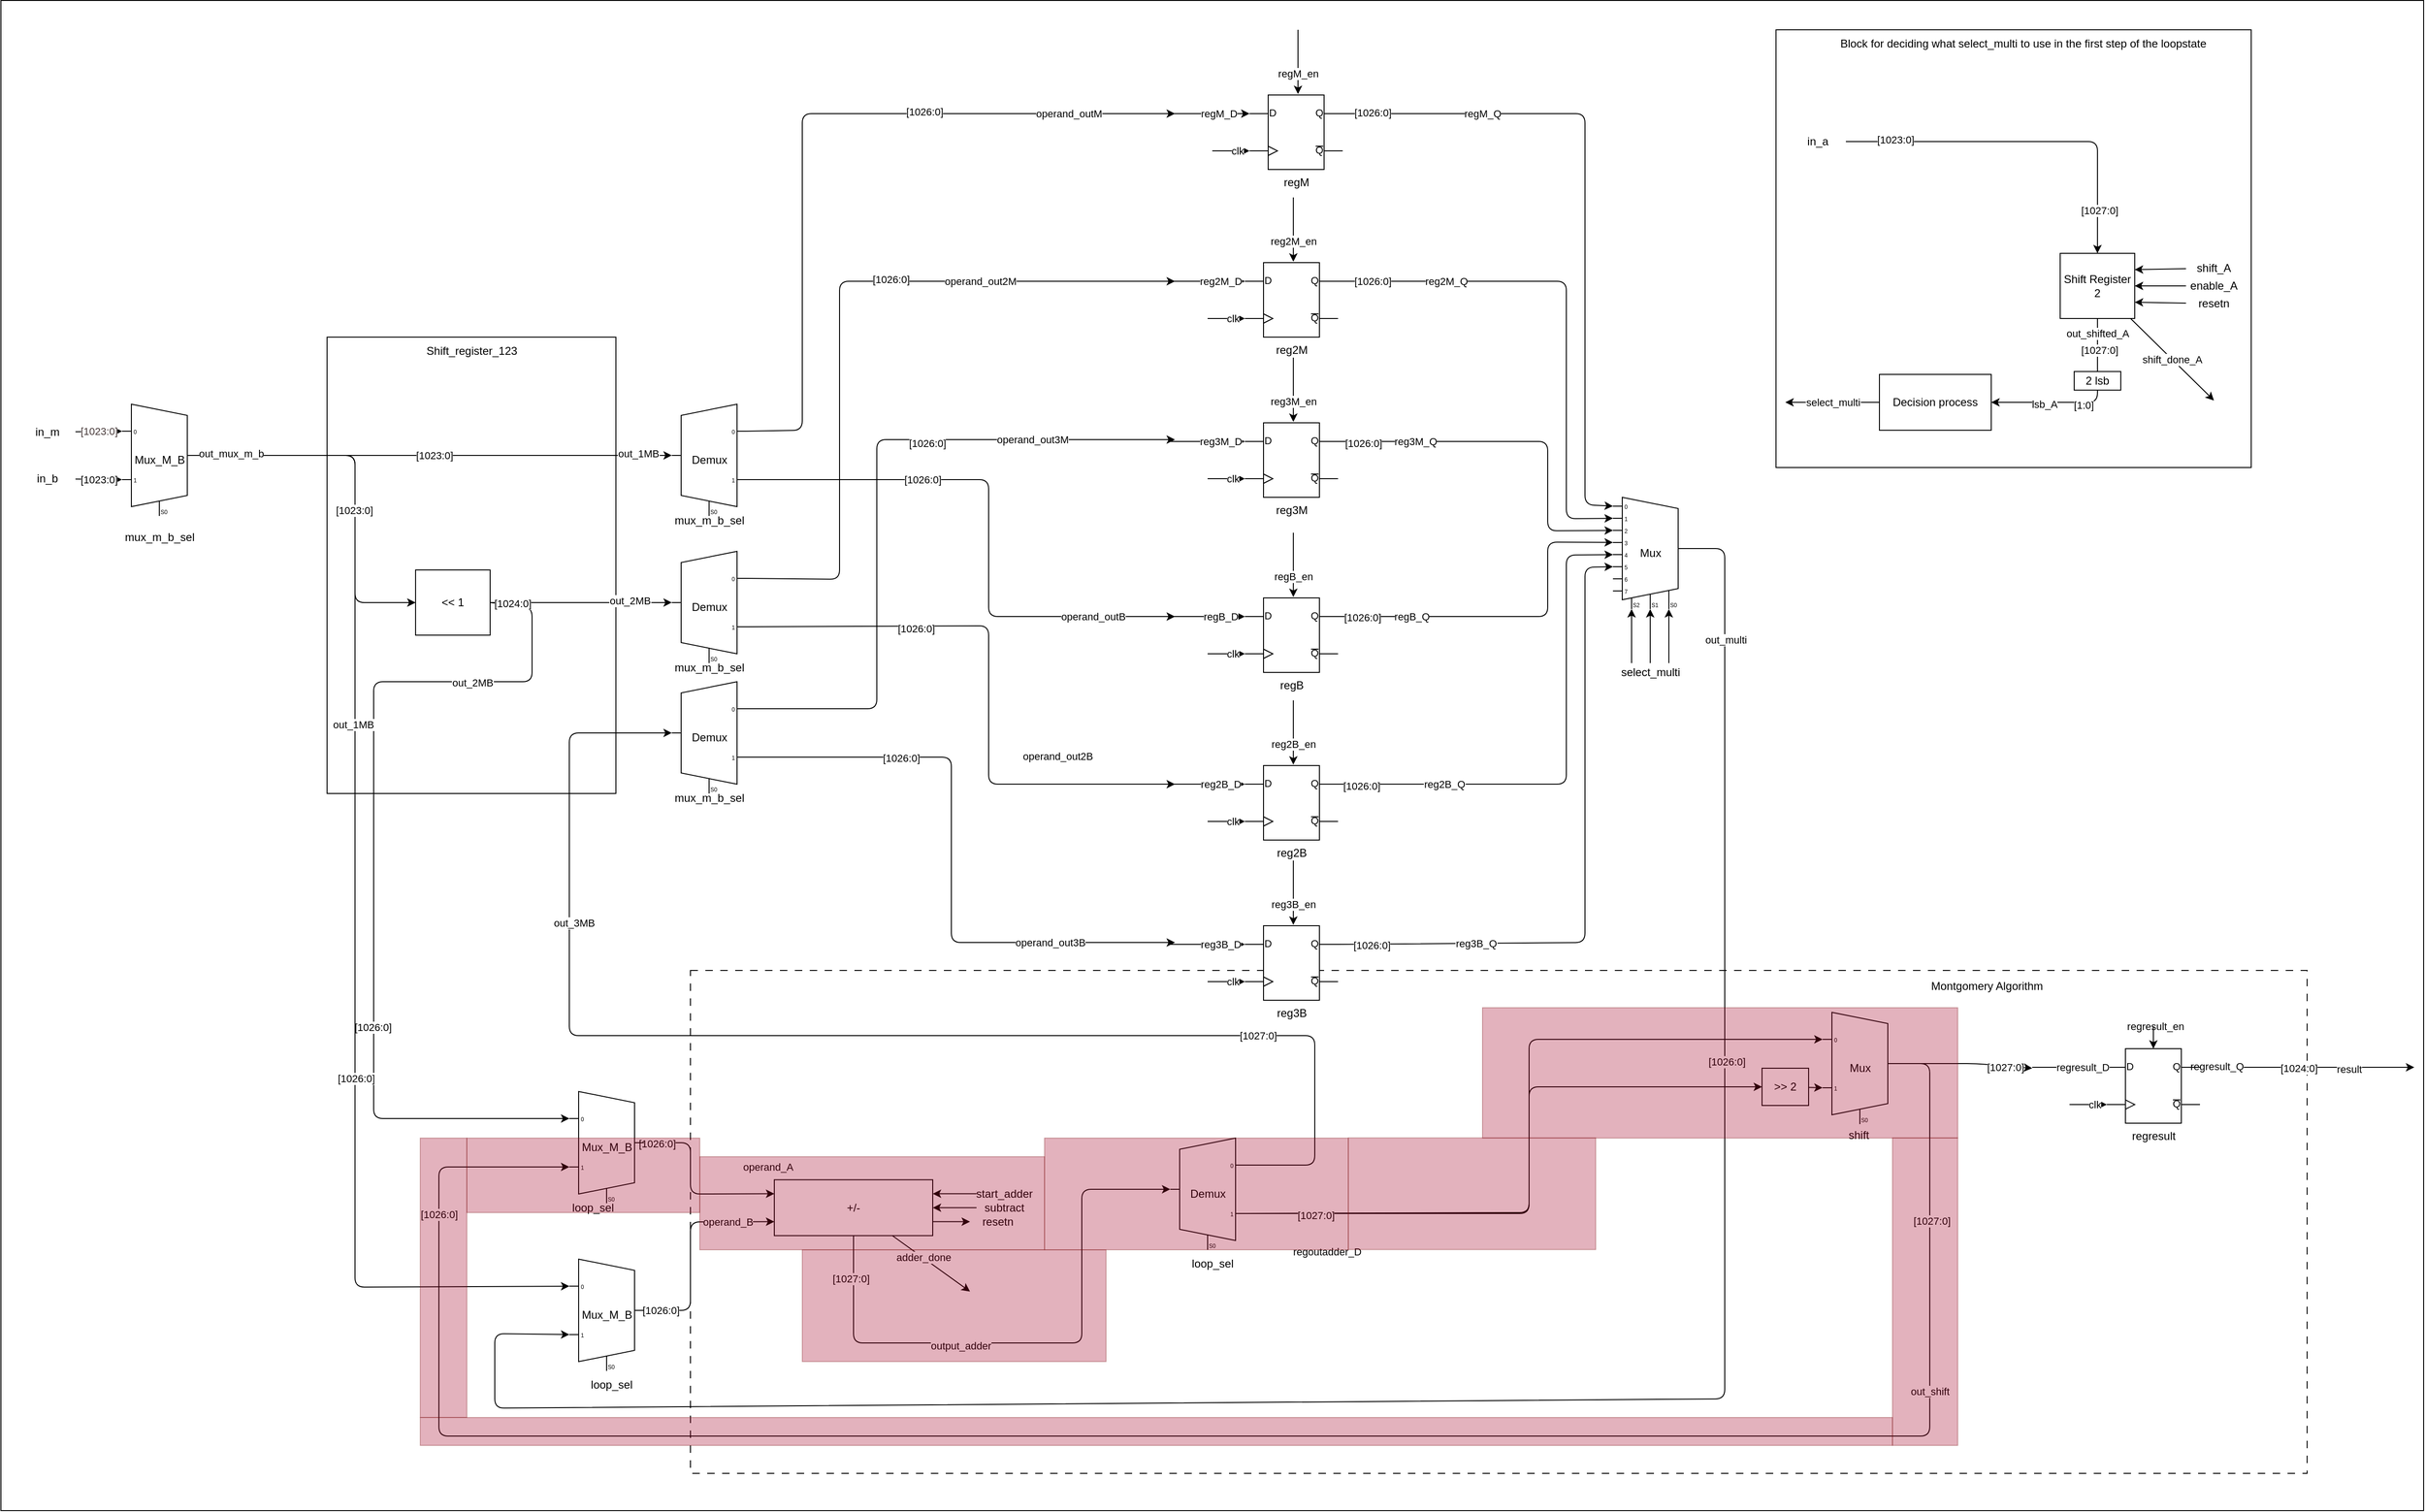 <mxfile>
    <diagram id="LjW2xJtE3a9Z_0lO8NiE" name="Page-1">
        <mxGraphModel dx="1339" dy="1422" grid="1" gridSize="10" guides="1" tooltips="1" connect="1" arrows="1" fold="1" page="1" pageScale="1" pageWidth="827" pageHeight="1169" background="none" math="0" shadow="0">
            <root>
                <mxCell id="0"/>
                <mxCell id="1" parent="0"/>
                <mxCell id="205" value="" style="rounded=0;whiteSpace=wrap;html=1;" parent="1" vertex="1">
                    <mxGeometry x="-820" y="-61.5" width="2600" height="1621.5" as="geometry"/>
                </mxCell>
                <mxCell id="210" value="" style="rounded=0;whiteSpace=wrap;html=1;dashed=1;dashPattern=8 8;" parent="1" vertex="1">
                    <mxGeometry x="-80" y="980" width="1735" height="540" as="geometry"/>
                </mxCell>
                <mxCell id="206" value="" style="rounded=0;whiteSpace=wrap;html=1;" parent="1" vertex="1">
                    <mxGeometry x="-470" y="300" width="310" height="490" as="geometry"/>
                </mxCell>
                <mxCell id="197" value="" style="rounded=0;whiteSpace=wrap;html=1;" parent="1" vertex="1">
                    <mxGeometry x="1085" y="-30" width="510" height="470" as="geometry"/>
                </mxCell>
                <mxCell id="44" style="edgeStyle=none;html=1;entryX=0;entryY=0.65;entryDx=0;entryDy=3;exitX=1;exitY=0.5;exitDx=0;exitDy=-5;exitPerimeter=0;entryPerimeter=0;" parent="1" source="2" target="281" edge="1">
                    <mxGeometry relative="1" as="geometry">
                        <Array as="points">
                            <mxPoint x="1030" y="527"/>
                            <mxPoint x="1030" y="1440"/>
                            <mxPoint x="-290" y="1450"/>
                            <mxPoint x="-290" y="1370"/>
                        </Array>
                    </mxGeometry>
                </mxCell>
                <mxCell id="161" value="out_multi" style="edgeLabel;html=1;align=center;verticalAlign=middle;resizable=0;points=[];" parent="44" vertex="1" connectable="0">
                    <mxGeometry x="-0.887" y="1" relative="1" as="geometry">
                        <mxPoint as="offset"/>
                    </mxGeometry>
                </mxCell>
                <mxCell id="270" value="[1026:0]" style="edgeLabel;html=1;align=center;verticalAlign=middle;resizable=0;points=[];" parent="44" vertex="1" connectable="0">
                    <mxGeometry x="-0.514" y="2" relative="1" as="geometry">
                        <mxPoint as="offset"/>
                    </mxGeometry>
                </mxCell>
                <mxCell id="2" value="Mux" style="shadow=0;dashed=0;align=center;html=1;strokeWidth=1;shape=mxgraph.electrical.abstract.mux2;treeFolding=0;selectorPins=3;" parent="1" vertex="1">
                    <mxGeometry x="910" y="472" width="80" height="120" as="geometry"/>
                </mxCell>
                <mxCell id="12" value="operand_out3M" style="edgeStyle=none;html=1;exitX=1;exitY=0.217;exitDx=0;exitDy=3;exitPerimeter=0;" parent="1" source="235" edge="1">
                    <mxGeometry x="0.593" relative="1" as="geometry">
                        <mxPoint x="440" y="410" as="targetPoint"/>
                        <Array as="points">
                            <mxPoint x="120" y="699"/>
                            <mxPoint x="120" y="410"/>
                            <mxPoint x="300" y="410"/>
                        </Array>
                        <mxPoint as="offset"/>
                        <mxPoint x="290" y="490" as="sourcePoint"/>
                    </mxGeometry>
                </mxCell>
                <mxCell id="255" value="[1026:0]" style="edgeLabel;html=1;align=center;verticalAlign=middle;resizable=0;points=[];" parent="12" vertex="1" connectable="0">
                    <mxGeometry x="0.29" y="-4" relative="1" as="geometry">
                        <mxPoint as="offset"/>
                    </mxGeometry>
                </mxCell>
                <mxCell id="236" style="edgeStyle=none;html=1;entryX=0;entryY=0.458;entryDx=0;entryDy=0;entryPerimeter=0;exitX=1;exitY=0.217;exitDx=0;exitDy=3;exitPerimeter=0;" parent="1" source="285" target="235" edge="1">
                    <mxGeometry relative="1" as="geometry">
                        <Array as="points">
                            <mxPoint x="590" y="1189"/>
                            <mxPoint x="590" y="1050"/>
                            <mxPoint x="-210" y="1050"/>
                            <mxPoint x="-210" y="725"/>
                        </Array>
                    </mxGeometry>
                </mxCell>
                <mxCell id="240" value="out_3MB" style="edgeLabel;html=1;align=center;verticalAlign=middle;resizable=0;points=[];" parent="236" vertex="1" connectable="0">
                    <mxGeometry x="0.567" y="-5" relative="1" as="geometry">
                        <mxPoint as="offset"/>
                    </mxGeometry>
                </mxCell>
                <mxCell id="252" value="[1027:0]" style="edgeLabel;html=1;align=center;verticalAlign=middle;resizable=0;points=[];" parent="236" vertex="1" connectable="0">
                    <mxGeometry x="-0.62" relative="1" as="geometry">
                        <mxPoint as="offset"/>
                    </mxGeometry>
                </mxCell>
                <mxCell id="14" style="edgeStyle=none;html=1;exitX=1;exitY=0.217;exitDx=0;exitDy=3;exitPerimeter=0;" parent="1" source="232" edge="1">
                    <mxGeometry relative="1" as="geometry">
                        <Array as="points">
                            <mxPoint x="80" y="560"/>
                            <mxPoint x="80" y="240"/>
                            <mxPoint x="240" y="240"/>
                        </Array>
                        <mxPoint x="440" y="240" as="targetPoint"/>
                        <mxPoint x="240" y="370" as="sourcePoint"/>
                    </mxGeometry>
                </mxCell>
                <mxCell id="144" value="operand_out2M" style="edgeLabel;html=1;align=center;verticalAlign=middle;resizable=0;points=[];" parent="14" vertex="1" connectable="0">
                    <mxGeometry x="0.272" y="-1" relative="1" as="geometry">
                        <mxPoint x="75" y="-1" as="offset"/>
                    </mxGeometry>
                </mxCell>
                <mxCell id="254" value="[1026:0]" style="edgeLabel;html=1;align=center;verticalAlign=middle;resizable=0;points=[];" parent="14" vertex="1" connectable="0">
                    <mxGeometry x="0.218" y="2" relative="1" as="geometry">
                        <mxPoint as="offset"/>
                    </mxGeometry>
                </mxCell>
                <mxCell id="146" style="edgeStyle=none;html=1;entryX=0;entryY=0.217;entryDx=0;entryDy=3;entryPerimeter=0;startArrow=none;exitX=1;exitY=0.5;exitDx=0;exitDy=0;" parent="1" source="6" target="279" edge="1">
                    <mxGeometry relative="1" as="geometry">
                        <Array as="points">
                            <mxPoint x="-250" y="590"/>
                            <mxPoint x="-250" y="670"/>
                            <mxPoint x="-420" y="670"/>
                            <mxPoint x="-420" y="708"/>
                            <mxPoint x="-420" y="1139"/>
                        </Array>
                    </mxGeometry>
                </mxCell>
                <mxCell id="299" value="out_2MB" style="edgeLabel;html=1;align=center;verticalAlign=middle;resizable=0;points=[];" vertex="1" connectable="0" parent="146">
                    <mxGeometry x="-0.61" y="1" relative="1" as="geometry">
                        <mxPoint as="offset"/>
                    </mxGeometry>
                </mxCell>
                <mxCell id="301" value="[1026:0]" style="edgeLabel;html=1;align=center;verticalAlign=middle;resizable=0;points=[];" vertex="1" connectable="0" parent="146">
                    <mxGeometry x="0.368" y="-1" relative="1" as="geometry">
                        <mxPoint as="offset"/>
                    </mxGeometry>
                </mxCell>
                <mxCell id="233" style="edgeStyle=none;html=1;entryX=0;entryY=0.458;entryDx=0;entryDy=0;entryPerimeter=0;" parent="1" source="6" target="232" edge="1">
                    <mxGeometry relative="1" as="geometry"/>
                </mxCell>
                <mxCell id="239" value="out_2MB" style="edgeLabel;html=1;align=center;verticalAlign=middle;resizable=0;points=[];" parent="233" vertex="1" connectable="0">
                    <mxGeometry x="0.532" y="2" relative="1" as="geometry">
                        <mxPoint as="offset"/>
                    </mxGeometry>
                </mxCell>
                <mxCell id="251" value="[1024:0]" style="edgeLabel;html=1;align=center;verticalAlign=middle;resizable=0;points=[];" parent="233" vertex="1" connectable="0">
                    <mxGeometry x="-0.754" y="-1" relative="1" as="geometry">
                        <mxPoint as="offset"/>
                    </mxGeometry>
                </mxCell>
                <mxCell id="6" value="&amp;lt;&amp;lt; 1" style="rounded=0;whiteSpace=wrap;html=1;" parent="1" vertex="1">
                    <mxGeometry x="-375" y="550" width="80" height="70" as="geometry"/>
                </mxCell>
                <mxCell id="9" style="edgeStyle=none;html=1;exitX=1;exitY=0.5;exitDx=0;exitDy=-5;exitPerimeter=0;entryX=0;entryY=0.217;entryDx=0;entryDy=3;entryPerimeter=0;" parent="1" source="222" target="281" edge="1">
                    <mxGeometry relative="1" as="geometry">
                        <Array as="points">
                            <mxPoint x="-440" y="427"/>
                            <mxPoint x="-440" y="743"/>
                            <mxPoint x="-440" y="1320"/>
                        </Array>
                        <mxPoint x="-440" y="405" as="sourcePoint"/>
                        <mxPoint x="-520" y="1240" as="targetPoint"/>
                    </mxGeometry>
                </mxCell>
                <mxCell id="300" value="out_1MB" style="edgeLabel;html=1;align=center;verticalAlign=middle;resizable=0;points=[];" vertex="1" connectable="0" parent="9">
                    <mxGeometry x="-0.29" y="-2" relative="1" as="geometry">
                        <mxPoint as="offset"/>
                    </mxGeometry>
                </mxCell>
                <mxCell id="302" value="[1026:0]" style="edgeLabel;html=1;align=center;verticalAlign=middle;resizable=0;points=[];" vertex="1" connectable="0" parent="9">
                    <mxGeometry x="0.298" y="1" relative="1" as="geometry">
                        <mxPoint as="offset"/>
                    </mxGeometry>
                </mxCell>
                <mxCell id="10" style="edgeStyle=none;html=1;entryX=0;entryY=0.5;entryDx=0;entryDy=0;exitX=1;exitY=0.5;exitDx=0;exitDy=-5;exitPerimeter=0;" parent="1" source="222" target="6" edge="1">
                    <mxGeometry relative="1" as="geometry">
                        <Array as="points">
                            <mxPoint x="-440" y="427"/>
                            <mxPoint x="-440" y="585"/>
                        </Array>
                        <mxPoint x="-440" y="405" as="sourcePoint"/>
                    </mxGeometry>
                </mxCell>
                <mxCell id="250" value="[1023:0]" style="edgeLabel;html=1;align=center;verticalAlign=middle;resizable=0;points=[];" parent="10" vertex="1" connectable="0">
                    <mxGeometry x="0.165" y="-1" relative="1" as="geometry">
                        <mxPoint as="offset"/>
                    </mxGeometry>
                </mxCell>
                <mxCell id="13" value="operand_outM" style="edgeStyle=none;html=1;exitX=1;exitY=0.217;exitDx=0;exitDy=3;exitPerimeter=0;" parent="1" source="229" edge="1">
                    <mxGeometry x="0.716" relative="1" as="geometry">
                        <Array as="points">
                            <mxPoint x="40" y="400"/>
                            <mxPoint x="40" y="60"/>
                            <mxPoint x="270" y="60"/>
                            <mxPoint x="360" y="60"/>
                        </Array>
                        <mxPoint x="440" y="60" as="targetPoint"/>
                        <mxPoint as="offset"/>
                        <mxPoint x="210" y="146" as="sourcePoint"/>
                    </mxGeometry>
                </mxCell>
                <mxCell id="253" value="[1026:0]" style="edgeLabel;html=1;align=center;verticalAlign=middle;resizable=0;points=[];" parent="13" vertex="1" connectable="0">
                    <mxGeometry x="0.328" y="2" relative="1" as="geometry">
                        <mxPoint as="offset"/>
                    </mxGeometry>
                </mxCell>
                <mxCell id="31" style="edgeStyle=none;html=1;entryX=0;entryY=0.217;entryDx=0;entryDy=3;entryPerimeter=0;exitX=1;exitY=0.65;exitDx=0;exitDy=3;exitPerimeter=0;" parent="1" source="285" target="245" edge="1">
                    <mxGeometry relative="1" as="geometry">
                        <mxPoint x="1500" y="902" as="targetPoint"/>
                        <Array as="points">
                            <mxPoint x="820" y="1241"/>
                            <mxPoint x="820" y="1054"/>
                        </Array>
                    </mxGeometry>
                </mxCell>
                <mxCell id="166" value="regoutadder_D" style="edgeLabel;html=1;align=center;verticalAlign=middle;resizable=0;points=[];" parent="31" vertex="1" connectable="0">
                    <mxGeometry x="-0.788" y="-2" relative="1" as="geometry">
                        <mxPoint x="2" y="39" as="offset"/>
                    </mxGeometry>
                </mxCell>
                <mxCell id="48" style="edgeStyle=none;html=1;exitX=1;exitY=0.75;exitDx=0;exitDy=0;entryX=0;entryY=0.5;entryDx=0;entryDy=0;" parent="1" source="27" target="39" edge="1">
                    <mxGeometry relative="1" as="geometry"/>
                </mxCell>
                <mxCell id="164" style="edgeStyle=none;html=1;" parent="1" source="27" edge="1">
                    <mxGeometry relative="1" as="geometry">
                        <mxPoint x="220" y="1324.77" as="targetPoint"/>
                    </mxGeometry>
                </mxCell>
                <mxCell id="165" value="adder_done" style="edgeLabel;html=1;align=center;verticalAlign=middle;resizable=0;points=[];" parent="164" vertex="1" connectable="0">
                    <mxGeometry x="-0.217" y="1" relative="1" as="geometry">
                        <mxPoint as="offset"/>
                    </mxGeometry>
                </mxCell>
                <mxCell id="212" value="" style="edgeStyle=none;html=1;" parent="1" source="27" edge="1">
                    <mxGeometry relative="1" as="geometry">
                        <mxPoint x="15" y="1204.77" as="targetPoint"/>
                    </mxGeometry>
                </mxCell>
                <mxCell id="249" style="edgeStyle=none;html=1;entryX=0;entryY=0.5;entryDx=0;entryDy=0;exitX=1;exitY=0.65;exitDx=0;exitDy=3;exitPerimeter=0;" parent="1" source="285" target="247" edge="1">
                    <mxGeometry relative="1" as="geometry">
                        <Array as="points">
                            <mxPoint x="820" y="1240"/>
                            <mxPoint x="820" y="1105"/>
                        </Array>
                    </mxGeometry>
                </mxCell>
                <mxCell id="272" value="[1027:0]" style="edgeLabel;html=1;align=center;verticalAlign=middle;resizable=0;points=[];" parent="249" vertex="1" connectable="0">
                    <mxGeometry x="-0.779" y="-2" relative="1" as="geometry">
                        <mxPoint as="offset"/>
                    </mxGeometry>
                </mxCell>
                <mxCell id="287" style="edgeStyle=none;html=1;entryX=0;entryY=0.458;entryDx=0;entryDy=0;entryPerimeter=0;" edge="1" parent="1" source="27" target="285">
                    <mxGeometry relative="1" as="geometry">
                        <Array as="points">
                            <mxPoint x="95" y="1380"/>
                            <mxPoint x="340" y="1380"/>
                            <mxPoint x="340" y="1215"/>
                        </Array>
                    </mxGeometry>
                </mxCell>
                <mxCell id="303" value="output_adder" style="edgeLabel;html=1;align=center;verticalAlign=middle;resizable=0;points=[];" vertex="1" connectable="0" parent="287">
                    <mxGeometry x="-0.26" y="-3" relative="1" as="geometry">
                        <mxPoint as="offset"/>
                    </mxGeometry>
                </mxCell>
                <mxCell id="304" value="[1027:0]" style="edgeLabel;html=1;align=center;verticalAlign=middle;resizable=0;points=[];" vertex="1" connectable="0" parent="287">
                    <mxGeometry x="-0.852" y="-3" relative="1" as="geometry">
                        <mxPoint as="offset"/>
                    </mxGeometry>
                </mxCell>
                <mxCell id="27" value="+/-" style="rounded=0;whiteSpace=wrap;html=1;" parent="1" vertex="1">
                    <mxGeometry x="10" y="1204.77" width="170" height="60" as="geometry"/>
                </mxCell>
                <mxCell id="171" style="edgeStyle=none;html=1;exitX=1;exitY=0.25;exitDx=0;exitDy=0;exitPerimeter=0;" parent="1" source="213" edge="1">
                    <mxGeometry relative="1" as="geometry">
                        <mxPoint x="1770" y="1084" as="targetPoint"/>
                    </mxGeometry>
                </mxCell>
                <mxCell id="172" value="result" style="edgeLabel;html=1;align=center;verticalAlign=middle;resizable=0;points=[];" parent="171" vertex="1" connectable="0">
                    <mxGeometry x="0.388" y="-2" relative="1" as="geometry">
                        <mxPoint as="offset"/>
                    </mxGeometry>
                </mxCell>
                <mxCell id="220" value="regresult_Q" style="edgeLabel;html=1;align=center;verticalAlign=middle;resizable=0;points=[];" parent="171" vertex="1" connectable="0">
                    <mxGeometry x="-0.844" y="1" relative="1" as="geometry">
                        <mxPoint as="offset"/>
                    </mxGeometry>
                </mxCell>
                <mxCell id="275" value="[1024:0]" style="edgeLabel;html=1;align=center;verticalAlign=middle;resizable=0;points=[];" parent="171" vertex="1" connectable="0">
                    <mxGeometry x="-0.08" y="-1" relative="1" as="geometry">
                        <mxPoint as="offset"/>
                    </mxGeometry>
                </mxCell>
                <mxCell id="219" style="edgeStyle=none;html=1;exitX=1;exitY=0.5;exitDx=0;exitDy=-5;exitPerimeter=0;" parent="1" edge="1" source="245">
                    <mxGeometry relative="1" as="geometry">
                        <mxPoint x="1360" y="1085" as="targetPoint"/>
                        <Array as="points">
                            <mxPoint x="1300" y="1080"/>
                        </Array>
                        <mxPoint x="1560" y="1020" as="sourcePoint"/>
                    </mxGeometry>
                </mxCell>
                <mxCell id="274" value="[1027:0]" style="edgeLabel;html=1;align=center;verticalAlign=middle;resizable=0;points=[];" parent="219" vertex="1" connectable="0">
                    <mxGeometry x="0.592" y="-1" relative="1" as="geometry">
                        <mxPoint as="offset"/>
                    </mxGeometry>
                </mxCell>
                <mxCell id="32" value="shift" style="text;html=1;strokeColor=none;fillColor=none;align=center;verticalAlign=middle;whiteSpace=wrap;rounded=0;" parent="1" vertex="1">
                    <mxGeometry x="1144" y="1142" width="60" height="30" as="geometry"/>
                </mxCell>
                <mxCell id="45" style="edgeStyle=none;html=1;entryX=1;entryY=0.25;entryDx=0;entryDy=0;" parent="1" source="38" target="27" edge="1">
                    <mxGeometry relative="1" as="geometry"/>
                </mxCell>
                <mxCell id="39" value="resetn" style="text;html=1;strokeColor=none;fillColor=none;align=center;verticalAlign=middle;whiteSpace=wrap;rounded=0;" parent="1" vertex="1">
                    <mxGeometry x="220" y="1234.77" width="60" height="30" as="geometry"/>
                </mxCell>
                <mxCell id="46" style="edgeStyle=none;html=1;entryX=1;entryY=0.5;entryDx=0;entryDy=0;" parent="1" source="40" target="27" edge="1">
                    <mxGeometry relative="1" as="geometry"/>
                </mxCell>
                <mxCell id="51" value="in_a" style="text;html=1;strokeColor=none;fillColor=none;align=center;verticalAlign=middle;whiteSpace=wrap;rounded=0;" parent="1" vertex="1">
                    <mxGeometry x="1100" y="75" width="60" height="30" as="geometry"/>
                </mxCell>
                <mxCell id="38" value="start_adder" style="text;html=1;strokeColor=none;fillColor=none;align=center;verticalAlign=middle;whiteSpace=wrap;rounded=0;" parent="1" vertex="1">
                    <mxGeometry x="227" y="1204.77" width="60" height="30" as="geometry"/>
                </mxCell>
                <mxCell id="40" value="subtract" style="text;html=1;strokeColor=none;fillColor=none;align=center;verticalAlign=middle;whiteSpace=wrap;rounded=0;" parent="1" vertex="1">
                    <mxGeometry x="227" y="1219.77" width="60" height="30" as="geometry"/>
                </mxCell>
                <mxCell id="62" style="edgeStyle=none;html=1;exitX=1;exitY=0.25;exitDx=0;exitDy=0;exitPerimeter=0;entryX=0;entryY=0.054;entryDx=0;entryDy=3;entryPerimeter=0;" parent="1" source="64" target="2" edge="1">
                    <mxGeometry relative="1" as="geometry">
                        <mxPoint x="710" y="60" as="targetPoint"/>
                        <Array as="points">
                            <mxPoint x="880" y="60"/>
                            <mxPoint x="880" y="480"/>
                        </Array>
                    </mxGeometry>
                </mxCell>
                <mxCell id="63" value="regM_Q" style="edgeLabel;html=1;align=center;verticalAlign=middle;resizable=0;points=[];" parent="62" vertex="1" connectable="0">
                    <mxGeometry x="-0.578" relative="1" as="geometry">
                        <mxPoint as="offset"/>
                    </mxGeometry>
                </mxCell>
                <mxCell id="263" value="[1026:0]" style="edgeLabel;html=1;align=center;verticalAlign=middle;resizable=0;points=[];" parent="62" vertex="1" connectable="0">
                    <mxGeometry x="-0.91" y="1" relative="1" as="geometry">
                        <mxPoint as="offset"/>
                    </mxGeometry>
                </mxCell>
                <mxCell id="64" value="regM" style="verticalLabelPosition=bottom;shadow=0;dashed=0;align=center;html=1;verticalAlign=top;shape=mxgraph.electrical.logic_gates.d_type_flip-flop;" parent="1" vertex="1">
                    <mxGeometry x="520" y="40" width="100" height="80" as="geometry"/>
                </mxCell>
                <mxCell id="65" value="" style="edgeStyle=none;orthogonalLoop=1;jettySize=auto;html=1;entryX=0;entryY=0.25;entryDx=0;entryDy=0;entryPerimeter=0;" parent="1" target="64" edge="1">
                    <mxGeometry width="100" relative="1" as="geometry">
                        <mxPoint x="420" y="60" as="sourcePoint"/>
                        <mxPoint x="510" y="70" as="targetPoint"/>
                        <Array as="points"/>
                    </mxGeometry>
                </mxCell>
                <mxCell id="66" value="regM_D" style="edgeLabel;html=1;align=center;verticalAlign=middle;resizable=0;points=[];" parent="65" vertex="1" connectable="0">
                    <mxGeometry x="0.34" relative="1" as="geometry">
                        <mxPoint as="offset"/>
                    </mxGeometry>
                </mxCell>
                <mxCell id="67" value="" style="edgeStyle=none;orthogonalLoop=1;jettySize=auto;html=1;entryX=0.52;entryY=-0.012;entryDx=0;entryDy=0;entryPerimeter=0;" parent="1" target="64" edge="1">
                    <mxGeometry width="100" relative="1" as="geometry">
                        <mxPoint x="572" y="-30" as="sourcePoint"/>
                        <mxPoint x="530" y="70" as="targetPoint"/>
                        <Array as="points"/>
                    </mxGeometry>
                </mxCell>
                <mxCell id="68" value="regM_en" style="edgeLabel;html=1;align=center;verticalAlign=middle;resizable=0;points=[];" parent="67" vertex="1" connectable="0">
                    <mxGeometry x="0.34" relative="1" as="geometry">
                        <mxPoint as="offset"/>
                    </mxGeometry>
                </mxCell>
                <mxCell id="69" value="" style="edgeStyle=none;orthogonalLoop=1;jettySize=auto;html=1;entryX=0;entryY=0.75;entryDx=0;entryDy=0;entryPerimeter=0;" parent="1" target="64" edge="1">
                    <mxGeometry width="100" relative="1" as="geometry">
                        <mxPoint x="480" y="100" as="sourcePoint"/>
                        <mxPoint x="484" y="110" as="targetPoint"/>
                        <Array as="points"/>
                    </mxGeometry>
                </mxCell>
                <mxCell id="70" value="clk" style="edgeLabel;html=1;align=center;verticalAlign=middle;resizable=0;points=[];" parent="69" vertex="1" connectable="0">
                    <mxGeometry x="0.34" relative="1" as="geometry">
                        <mxPoint as="offset"/>
                    </mxGeometry>
                </mxCell>
                <mxCell id="72" style="edgeStyle=none;html=1;exitX=1;exitY=0.25;exitDx=0;exitDy=0;exitPerimeter=0;entryX=0;entryY=0.379;entryDx=0;entryDy=3;entryPerimeter=0;" parent="1" source="74" target="2" edge="1">
                    <mxGeometry relative="1" as="geometry">
                        <mxPoint x="705" y="600" as="targetPoint"/>
                        <Array as="points">
                            <mxPoint x="840" y="600"/>
                            <mxPoint x="840" y="520"/>
                        </Array>
                    </mxGeometry>
                </mxCell>
                <mxCell id="73" value="regB_Q" style="edgeLabel;html=1;align=center;verticalAlign=middle;resizable=0;points=[];" parent="72" vertex="1" connectable="0">
                    <mxGeometry x="-0.578" relative="1" as="geometry">
                        <mxPoint as="offset"/>
                    </mxGeometry>
                </mxCell>
                <mxCell id="259" value="[1026:0]" style="edgeLabel;html=1;align=center;verticalAlign=middle;resizable=0;points=[];" parent="72" vertex="1" connectable="0">
                    <mxGeometry x="-0.861" y="-1" relative="1" as="geometry">
                        <mxPoint as="offset"/>
                    </mxGeometry>
                </mxCell>
                <mxCell id="74" value="regB" style="verticalLabelPosition=bottom;shadow=0;dashed=0;align=center;html=1;verticalAlign=top;shape=mxgraph.electrical.logic_gates.d_type_flip-flop;" parent="1" vertex="1">
                    <mxGeometry x="515" y="580" width="100" height="80" as="geometry"/>
                </mxCell>
                <mxCell id="75" value="" style="edgeStyle=none;orthogonalLoop=1;jettySize=auto;html=1;entryX=0;entryY=0.25;entryDx=0;entryDy=0;entryPerimeter=0;exitX=1;exitY=0.5;exitDx=0;exitDy=0;" parent="1" target="74" edge="1">
                    <mxGeometry width="100" relative="1" as="geometry">
                        <mxPoint x="435" y="600" as="sourcePoint"/>
                        <mxPoint x="505" y="610" as="targetPoint"/>
                        <Array as="points"/>
                    </mxGeometry>
                </mxCell>
                <mxCell id="76" value="regB_D" style="edgeLabel;html=1;align=center;verticalAlign=middle;resizable=0;points=[];" parent="75" vertex="1" connectable="0">
                    <mxGeometry x="0.34" relative="1" as="geometry">
                        <mxPoint as="offset"/>
                    </mxGeometry>
                </mxCell>
                <mxCell id="77" value="" style="edgeStyle=none;orthogonalLoop=1;jettySize=auto;html=1;entryX=0.52;entryY=-0.012;entryDx=0;entryDy=0;entryPerimeter=0;" parent="1" target="74" edge="1">
                    <mxGeometry width="100" relative="1" as="geometry">
                        <mxPoint x="567" y="510" as="sourcePoint"/>
                        <mxPoint x="525" y="610" as="targetPoint"/>
                        <Array as="points"/>
                    </mxGeometry>
                </mxCell>
                <mxCell id="78" value="regB_en" style="edgeLabel;html=1;align=center;verticalAlign=middle;resizable=0;points=[];" parent="77" vertex="1" connectable="0">
                    <mxGeometry x="0.34" relative="1" as="geometry">
                        <mxPoint as="offset"/>
                    </mxGeometry>
                </mxCell>
                <mxCell id="79" value="" style="edgeStyle=none;orthogonalLoop=1;jettySize=auto;html=1;entryX=0;entryY=0.75;entryDx=0;entryDy=0;entryPerimeter=0;" parent="1" target="74" edge="1">
                    <mxGeometry width="100" relative="1" as="geometry">
                        <mxPoint x="475" y="640" as="sourcePoint"/>
                        <mxPoint x="479" y="650" as="targetPoint"/>
                        <Array as="points"/>
                    </mxGeometry>
                </mxCell>
                <mxCell id="80" value="clk" style="edgeLabel;html=1;align=center;verticalAlign=middle;resizable=0;points=[];" parent="79" vertex="1" connectable="0">
                    <mxGeometry x="0.34" relative="1" as="geometry">
                        <mxPoint as="offset"/>
                    </mxGeometry>
                </mxCell>
                <mxCell id="82" style="edgeStyle=none;html=1;exitX=1;exitY=0.25;exitDx=0;exitDy=0;exitPerimeter=0;entryX=0;entryY=0.488;entryDx=0;entryDy=3;entryPerimeter=0;" parent="1" source="84" target="2" edge="1">
                    <mxGeometry relative="1" as="geometry">
                        <mxPoint x="705" y="780" as="targetPoint"/>
                        <Array as="points">
                            <mxPoint x="860" y="780"/>
                            <mxPoint x="860" y="534"/>
                        </Array>
                    </mxGeometry>
                </mxCell>
                <mxCell id="83" value="reg2B_Q" style="edgeLabel;html=1;align=center;verticalAlign=middle;resizable=0;points=[];" parent="82" vertex="1" connectable="0">
                    <mxGeometry x="-0.578" relative="1" as="geometry">
                        <mxPoint as="offset"/>
                    </mxGeometry>
                </mxCell>
                <mxCell id="260" value="[1026:0]" style="edgeLabel;html=1;align=center;verticalAlign=middle;resizable=0;points=[];" parent="82" vertex="1" connectable="0">
                    <mxGeometry x="-0.908" y="-2" relative="1" as="geometry">
                        <mxPoint as="offset"/>
                    </mxGeometry>
                </mxCell>
                <mxCell id="84" value="reg2B" style="verticalLabelPosition=bottom;shadow=0;dashed=0;align=center;html=1;verticalAlign=top;shape=mxgraph.electrical.logic_gates.d_type_flip-flop;" parent="1" vertex="1">
                    <mxGeometry x="515" y="760" width="100" height="80" as="geometry"/>
                </mxCell>
                <mxCell id="85" value="" style="edgeStyle=none;orthogonalLoop=1;jettySize=auto;html=1;entryX=0;entryY=0.25;entryDx=0;entryDy=0;entryPerimeter=0;exitX=1;exitY=0.5;exitDx=0;exitDy=0;" parent="1" target="84" edge="1">
                    <mxGeometry width="100" relative="1" as="geometry">
                        <mxPoint x="435" y="780" as="sourcePoint"/>
                        <mxPoint x="505" y="790" as="targetPoint"/>
                        <Array as="points"/>
                    </mxGeometry>
                </mxCell>
                <mxCell id="86" value="reg2B_D" style="edgeLabel;html=1;align=center;verticalAlign=middle;resizable=0;points=[];" parent="85" vertex="1" connectable="0">
                    <mxGeometry x="0.34" relative="1" as="geometry">
                        <mxPoint as="offset"/>
                    </mxGeometry>
                </mxCell>
                <mxCell id="87" value="" style="edgeStyle=none;orthogonalLoop=1;jettySize=auto;html=1;entryX=0.52;entryY=-0.012;entryDx=0;entryDy=0;entryPerimeter=0;" parent="1" target="84" edge="1">
                    <mxGeometry width="100" relative="1" as="geometry">
                        <mxPoint x="567" y="690" as="sourcePoint"/>
                        <mxPoint x="525" y="790" as="targetPoint"/>
                        <Array as="points"/>
                    </mxGeometry>
                </mxCell>
                <mxCell id="88" value="reg2B_en" style="edgeLabel;html=1;align=center;verticalAlign=middle;resizable=0;points=[];" parent="87" vertex="1" connectable="0">
                    <mxGeometry x="0.34" relative="1" as="geometry">
                        <mxPoint as="offset"/>
                    </mxGeometry>
                </mxCell>
                <mxCell id="89" value="" style="edgeStyle=none;orthogonalLoop=1;jettySize=auto;html=1;entryX=0;entryY=0.75;entryDx=0;entryDy=0;entryPerimeter=0;" parent="1" target="84" edge="1">
                    <mxGeometry width="100" relative="1" as="geometry">
                        <mxPoint x="475" y="820" as="sourcePoint"/>
                        <mxPoint x="479" y="830" as="targetPoint"/>
                        <Array as="points"/>
                    </mxGeometry>
                </mxCell>
                <mxCell id="90" value="clk" style="edgeLabel;html=1;align=center;verticalAlign=middle;resizable=0;points=[];" parent="89" vertex="1" connectable="0">
                    <mxGeometry x="0.34" relative="1" as="geometry">
                        <mxPoint as="offset"/>
                    </mxGeometry>
                </mxCell>
                <mxCell id="92" style="edgeStyle=none;html=1;exitX=1;exitY=0.25;exitDx=0;exitDy=0;exitPerimeter=0;entryX=0;entryY=0.596;entryDx=0;entryDy=3;entryPerimeter=0;" parent="1" source="94" target="2" edge="1">
                    <mxGeometry relative="1" as="geometry">
                        <mxPoint x="705" y="952" as="targetPoint"/>
                        <Array as="points">
                            <mxPoint x="880" y="950"/>
                            <mxPoint x="880" y="547"/>
                        </Array>
                    </mxGeometry>
                </mxCell>
                <mxCell id="93" value="reg3B_Q" style="edgeLabel;html=1;align=center;verticalAlign=middle;resizable=0;points=[];" parent="92" vertex="1" connectable="0">
                    <mxGeometry x="-0.578" relative="1" as="geometry">
                        <mxPoint as="offset"/>
                    </mxGeometry>
                </mxCell>
                <mxCell id="269" value="[1026:0]" style="edgeLabel;html=1;align=center;verticalAlign=middle;resizable=0;points=[];" parent="92" vertex="1" connectable="0">
                    <mxGeometry x="-0.898" y="-1" relative="1" as="geometry">
                        <mxPoint as="offset"/>
                    </mxGeometry>
                </mxCell>
                <mxCell id="94" value="reg3B" style="verticalLabelPosition=bottom;shadow=0;dashed=0;align=center;html=1;verticalAlign=top;shape=mxgraph.electrical.logic_gates.d_type_flip-flop;" parent="1" vertex="1">
                    <mxGeometry x="515" y="932" width="100" height="80" as="geometry"/>
                </mxCell>
                <mxCell id="95" value="" style="edgeStyle=none;orthogonalLoop=1;jettySize=auto;html=1;entryX=0;entryY=0.25;entryDx=0;entryDy=0;entryPerimeter=0;exitX=1;exitY=0.5;exitDx=0;exitDy=0;" parent="1" target="94" edge="1">
                    <mxGeometry width="100" relative="1" as="geometry">
                        <mxPoint x="435" y="952" as="sourcePoint"/>
                        <mxPoint x="505" y="962" as="targetPoint"/>
                        <Array as="points"/>
                    </mxGeometry>
                </mxCell>
                <mxCell id="96" value="reg3B_D" style="edgeLabel;html=1;align=center;verticalAlign=middle;resizable=0;points=[];" parent="95" vertex="1" connectable="0">
                    <mxGeometry x="0.34" relative="1" as="geometry">
                        <mxPoint as="offset"/>
                    </mxGeometry>
                </mxCell>
                <mxCell id="97" value="" style="edgeStyle=none;orthogonalLoop=1;jettySize=auto;html=1;entryX=0.52;entryY=-0.012;entryDx=0;entryDy=0;entryPerimeter=0;" parent="1" target="94" edge="1">
                    <mxGeometry width="100" relative="1" as="geometry">
                        <mxPoint x="567" y="862" as="sourcePoint"/>
                        <mxPoint x="525" y="962" as="targetPoint"/>
                        <Array as="points"/>
                    </mxGeometry>
                </mxCell>
                <mxCell id="98" value="reg3B_en" style="edgeLabel;html=1;align=center;verticalAlign=middle;resizable=0;points=[];" parent="97" vertex="1" connectable="0">
                    <mxGeometry x="0.34" relative="1" as="geometry">
                        <mxPoint as="offset"/>
                    </mxGeometry>
                </mxCell>
                <mxCell id="99" value="" style="edgeStyle=none;orthogonalLoop=1;jettySize=auto;html=1;entryX=0;entryY=0.75;entryDx=0;entryDy=0;entryPerimeter=0;" parent="1" target="94" edge="1">
                    <mxGeometry width="100" relative="1" as="geometry">
                        <mxPoint x="475" y="992" as="sourcePoint"/>
                        <mxPoint x="479" y="1002" as="targetPoint"/>
                        <Array as="points"/>
                    </mxGeometry>
                </mxCell>
                <mxCell id="100" value="clk" style="edgeLabel;html=1;align=center;verticalAlign=middle;resizable=0;points=[];" parent="99" vertex="1" connectable="0">
                    <mxGeometry x="0.34" relative="1" as="geometry">
                        <mxPoint as="offset"/>
                    </mxGeometry>
                </mxCell>
                <mxCell id="102" style="edgeStyle=none;html=1;exitX=1;exitY=0.25;exitDx=0;exitDy=0;exitPerimeter=0;entryX=0;entryY=0.163;entryDx=0;entryDy=3;entryPerimeter=0;" parent="1" source="104" target="2" edge="1">
                    <mxGeometry relative="1" as="geometry">
                        <mxPoint x="705" y="240" as="targetPoint"/>
                        <Array as="points">
                            <mxPoint x="860" y="240"/>
                            <mxPoint x="860" y="495"/>
                        </Array>
                    </mxGeometry>
                </mxCell>
                <mxCell id="103" value="reg2M_Q" style="edgeLabel;html=1;align=center;verticalAlign=middle;resizable=0;points=[];" parent="102" vertex="1" connectable="0">
                    <mxGeometry x="-0.578" relative="1" as="geometry">
                        <mxPoint as="offset"/>
                    </mxGeometry>
                </mxCell>
                <mxCell id="262" value="[1026:0]" style="edgeLabel;html=1;align=center;verticalAlign=middle;resizable=0;points=[];" parent="102" vertex="1" connectable="0">
                    <mxGeometry x="-0.866" relative="1" as="geometry">
                        <mxPoint as="offset"/>
                    </mxGeometry>
                </mxCell>
                <mxCell id="104" value="reg2M" style="verticalLabelPosition=bottom;shadow=0;dashed=0;align=center;html=1;verticalAlign=top;shape=mxgraph.electrical.logic_gates.d_type_flip-flop;" parent="1" vertex="1">
                    <mxGeometry x="515" y="220" width="100" height="80" as="geometry"/>
                </mxCell>
                <mxCell id="105" value="" style="edgeStyle=none;orthogonalLoop=1;jettySize=auto;html=1;entryX=0;entryY=0.25;entryDx=0;entryDy=0;entryPerimeter=0;exitX=1;exitY=0.5;exitDx=0;exitDy=0;" parent="1" target="104" edge="1">
                    <mxGeometry width="100" relative="1" as="geometry">
                        <mxPoint x="435" y="240" as="sourcePoint"/>
                        <mxPoint x="505" y="250" as="targetPoint"/>
                        <Array as="points"/>
                    </mxGeometry>
                </mxCell>
                <mxCell id="106" value="reg2M_D" style="edgeLabel;html=1;align=center;verticalAlign=middle;resizable=0;points=[];" parent="105" vertex="1" connectable="0">
                    <mxGeometry x="0.34" relative="1" as="geometry">
                        <mxPoint as="offset"/>
                    </mxGeometry>
                </mxCell>
                <mxCell id="107" value="" style="edgeStyle=none;orthogonalLoop=1;jettySize=auto;html=1;entryX=0.52;entryY=-0.012;entryDx=0;entryDy=0;entryPerimeter=0;" parent="1" target="104" edge="1">
                    <mxGeometry width="100" relative="1" as="geometry">
                        <mxPoint x="567" y="150" as="sourcePoint"/>
                        <mxPoint x="525" y="250" as="targetPoint"/>
                        <Array as="points"/>
                    </mxGeometry>
                </mxCell>
                <mxCell id="108" value="reg2M_en" style="edgeLabel;html=1;align=center;verticalAlign=middle;resizable=0;points=[];" parent="107" vertex="1" connectable="0">
                    <mxGeometry x="0.34" relative="1" as="geometry">
                        <mxPoint as="offset"/>
                    </mxGeometry>
                </mxCell>
                <mxCell id="109" value="" style="edgeStyle=none;orthogonalLoop=1;jettySize=auto;html=1;entryX=0;entryY=0.75;entryDx=0;entryDy=0;entryPerimeter=0;" parent="1" target="104" edge="1">
                    <mxGeometry width="100" relative="1" as="geometry">
                        <mxPoint x="475" y="280" as="sourcePoint"/>
                        <mxPoint x="479" y="290" as="targetPoint"/>
                        <Array as="points"/>
                    </mxGeometry>
                </mxCell>
                <mxCell id="110" value="clk" style="edgeLabel;html=1;align=center;verticalAlign=middle;resizable=0;points=[];" parent="109" vertex="1" connectable="0">
                    <mxGeometry x="0.34" relative="1" as="geometry">
                        <mxPoint as="offset"/>
                    </mxGeometry>
                </mxCell>
                <mxCell id="112" style="edgeStyle=none;html=1;exitX=1;exitY=0.25;exitDx=0;exitDy=0;exitPerimeter=0;entryX=0;entryY=0.271;entryDx=0;entryDy=3;entryPerimeter=0;" parent="1" source="114" target="2" edge="1">
                    <mxGeometry relative="1" as="geometry">
                        <mxPoint x="705" y="412" as="targetPoint"/>
                        <Array as="points">
                            <mxPoint x="840" y="412"/>
                            <mxPoint x="840" y="508"/>
                        </Array>
                    </mxGeometry>
                </mxCell>
                <mxCell id="113" value="reg3M_Q" style="edgeLabel;html=1;align=center;verticalAlign=middle;resizable=0;points=[];" parent="112" vertex="1" connectable="0">
                    <mxGeometry x="-0.578" relative="1" as="geometry">
                        <mxPoint as="offset"/>
                    </mxGeometry>
                </mxCell>
                <mxCell id="261" value="[1026:0]" style="edgeLabel;html=1;align=center;verticalAlign=middle;resizable=0;points=[];" parent="112" vertex="1" connectable="0">
                    <mxGeometry x="-0.862" y="-2" relative="1" as="geometry">
                        <mxPoint as="offset"/>
                    </mxGeometry>
                </mxCell>
                <mxCell id="114" value="reg3M" style="verticalLabelPosition=bottom;shadow=0;dashed=0;align=center;html=1;verticalAlign=top;shape=mxgraph.electrical.logic_gates.d_type_flip-flop;" parent="1" vertex="1">
                    <mxGeometry x="515" y="392" width="100" height="80" as="geometry"/>
                </mxCell>
                <mxCell id="115" value="" style="edgeStyle=none;orthogonalLoop=1;jettySize=auto;html=1;entryX=0;entryY=0.25;entryDx=0;entryDy=0;entryPerimeter=0;exitX=1;exitY=0.5;exitDx=0;exitDy=0;" parent="1" target="114" edge="1">
                    <mxGeometry width="100" relative="1" as="geometry">
                        <mxPoint x="435" y="412" as="sourcePoint"/>
                        <mxPoint x="505" y="422" as="targetPoint"/>
                        <Array as="points"/>
                    </mxGeometry>
                </mxCell>
                <mxCell id="116" value="reg3M_D" style="edgeLabel;html=1;align=center;verticalAlign=middle;resizable=0;points=[];" parent="115" vertex="1" connectable="0">
                    <mxGeometry x="0.34" relative="1" as="geometry">
                        <mxPoint as="offset"/>
                    </mxGeometry>
                </mxCell>
                <mxCell id="117" value="" style="edgeStyle=none;orthogonalLoop=1;jettySize=auto;html=1;entryX=0.52;entryY=-0.012;entryDx=0;entryDy=0;entryPerimeter=0;" parent="1" target="114" edge="1">
                    <mxGeometry width="100" relative="1" as="geometry">
                        <mxPoint x="567" y="322" as="sourcePoint"/>
                        <mxPoint x="525" y="422" as="targetPoint"/>
                        <Array as="points"/>
                    </mxGeometry>
                </mxCell>
                <mxCell id="118" value="reg3M_en" style="edgeLabel;html=1;align=center;verticalAlign=middle;resizable=0;points=[];" parent="117" vertex="1" connectable="0">
                    <mxGeometry x="0.34" relative="1" as="geometry">
                        <mxPoint as="offset"/>
                    </mxGeometry>
                </mxCell>
                <mxCell id="119" value="" style="edgeStyle=none;orthogonalLoop=1;jettySize=auto;html=1;entryX=0;entryY=0.75;entryDx=0;entryDy=0;entryPerimeter=0;" parent="1" target="114" edge="1">
                    <mxGeometry width="100" relative="1" as="geometry">
                        <mxPoint x="475" y="452" as="sourcePoint"/>
                        <mxPoint x="479" y="462" as="targetPoint"/>
                        <Array as="points"/>
                    </mxGeometry>
                </mxCell>
                <mxCell id="120" value="clk" style="edgeLabel;html=1;align=center;verticalAlign=middle;resizable=0;points=[];" parent="119" vertex="1" connectable="0">
                    <mxGeometry x="0.34" relative="1" as="geometry">
                        <mxPoint as="offset"/>
                    </mxGeometry>
                </mxCell>
                <mxCell id="122" value="out_shift" style="edgeStyle=none;html=1;exitX=1;exitY=0.5;exitDx=0;exitDy=-5;entryX=0;entryY=0.65;entryDx=0;entryDy=3;exitPerimeter=0;entryPerimeter=0;" parent="1" source="245" target="279" edge="1">
                    <mxGeometry x="-0.686" relative="1" as="geometry">
                        <mxPoint x="1365" y="800" as="targetPoint"/>
                        <Array as="points">
                            <mxPoint x="1250" y="1080"/>
                            <mxPoint x="1250" y="1480"/>
                            <mxPoint x="-350" y="1480"/>
                            <mxPoint x="-350" y="1191"/>
                        </Array>
                        <mxPoint x="1500" y="972" as="sourcePoint"/>
                        <mxPoint as="offset"/>
                    </mxGeometry>
                </mxCell>
                <mxCell id="170" value="operand_A" style="edgeLabel;html=1;align=center;verticalAlign=middle;resizable=0;points=[];" parent="122" vertex="1" connectable="0">
                    <mxGeometry x="0.566" y="3" relative="1" as="geometry">
                        <mxPoint x="247" y="-292" as="offset"/>
                    </mxGeometry>
                </mxCell>
                <mxCell id="271" value="[1026:0]" style="edgeLabel;html=1;align=center;verticalAlign=middle;resizable=0;points=[];" parent="122" vertex="1" connectable="0">
                    <mxGeometry x="0.845" relative="1" as="geometry">
                        <mxPoint as="offset"/>
                    </mxGeometry>
                </mxCell>
                <mxCell id="273" value="[1027:0]" style="edgeLabel;html=1;align=center;verticalAlign=middle;resizable=0;points=[];" parent="122" vertex="1" connectable="0">
                    <mxGeometry x="-0.835" y="3" relative="1" as="geometry">
                        <mxPoint x="-1" as="offset"/>
                    </mxGeometry>
                </mxCell>
                <mxCell id="147" value="operand_out3B" style="edgeStyle=none;html=1;exitX=1;exitY=0.65;exitDx=0;exitDy=3;exitPerimeter=0;" parent="1" source="235" edge="1">
                    <mxGeometry x="0.593" relative="1" as="geometry">
                        <mxPoint x="440" y="950" as="targetPoint"/>
                        <Array as="points">
                            <mxPoint x="200" y="751"/>
                            <mxPoint x="200" y="950"/>
                            <mxPoint x="300" y="950"/>
                        </Array>
                        <mxPoint as="offset"/>
                        <mxPoint x="60" y="1003.571" as="sourcePoint"/>
                    </mxGeometry>
                </mxCell>
                <mxCell id="258" value="[1026:0]" style="edgeLabel;html=1;align=center;verticalAlign=middle;resizable=0;points=[];" parent="147" vertex="1" connectable="0">
                    <mxGeometry x="-0.496" y="-1" relative="1" as="geometry">
                        <mxPoint as="offset"/>
                    </mxGeometry>
                </mxCell>
                <mxCell id="149" style="edgeStyle=none;html=1;exitX=1;exitY=0.65;exitDx=0;exitDy=3;exitPerimeter=0;" parent="1" source="232" edge="1">
                    <mxGeometry relative="1" as="geometry">
                        <Array as="points">
                            <mxPoint x="240" y="610"/>
                            <mxPoint x="240" y="780"/>
                        </Array>
                        <mxPoint x="440" y="780" as="targetPoint"/>
                        <mxPoint x="60" y="905.727" as="sourcePoint"/>
                    </mxGeometry>
                </mxCell>
                <mxCell id="150" value="operand_out2B" style="edgeLabel;html=1;align=center;verticalAlign=middle;resizable=0;points=[];" parent="149" vertex="1" connectable="0">
                    <mxGeometry x="0.272" y="-1" relative="1" as="geometry">
                        <mxPoint x="75" y="-1" as="offset"/>
                    </mxGeometry>
                </mxCell>
                <mxCell id="257" value="[1026:0]" style="edgeLabel;html=1;align=center;verticalAlign=middle;resizable=0;points=[];" parent="149" vertex="1" connectable="0">
                    <mxGeometry x="-0.422" y="-2" relative="1" as="geometry">
                        <mxPoint as="offset"/>
                    </mxGeometry>
                </mxCell>
                <mxCell id="155" value="operand_outB" style="edgeStyle=none;html=1;exitX=1;exitY=0.65;exitDx=0;exitDy=3;exitPerimeter=0;" parent="1" source="229" edge="1">
                    <mxGeometry x="0.709" relative="1" as="geometry">
                        <Array as="points">
                            <mxPoint x="240" y="453"/>
                            <mxPoint x="240" y="600"/>
                            <mxPoint x="360" y="600"/>
                        </Array>
                        <mxPoint x="440" y="600" as="targetPoint"/>
                        <mxPoint as="offset"/>
                        <mxPoint x="210" y="600" as="sourcePoint"/>
                    </mxGeometry>
                </mxCell>
                <mxCell id="256" value="[1026:0]" style="edgeLabel;html=1;align=center;verticalAlign=middle;resizable=0;points=[];" parent="155" vertex="1" connectable="0">
                    <mxGeometry x="-0.377" relative="1" as="geometry">
                        <mxPoint as="offset"/>
                    </mxGeometry>
                </mxCell>
                <mxCell id="157" value="" style="edgeStyle=none;orthogonalLoop=1;jettySize=auto;html=1;entryX=0.125;entryY=1;entryDx=10;entryDy=0;entryPerimeter=0;" parent="1" target="2" edge="1">
                    <mxGeometry width="100" relative="1" as="geometry">
                        <mxPoint x="930" y="650" as="sourcePoint"/>
                        <mxPoint x="1010" y="650" as="targetPoint"/>
                        <Array as="points"/>
                    </mxGeometry>
                </mxCell>
                <mxCell id="158" value="" style="edgeStyle=none;orthogonalLoop=1;jettySize=auto;html=1;entryX=0.375;entryY=1;entryDx=10;entryDy=0;entryPerimeter=0;" parent="1" target="2" edge="1">
                    <mxGeometry width="100" relative="1" as="geometry">
                        <mxPoint x="950" y="650" as="sourcePoint"/>
                        <mxPoint x="940" y="602" as="targetPoint"/>
                        <Array as="points"/>
                    </mxGeometry>
                </mxCell>
                <mxCell id="159" value="" style="edgeStyle=none;orthogonalLoop=1;jettySize=auto;html=1;entryX=0.625;entryY=1;entryDx=10;entryDy=0;entryPerimeter=0;" parent="1" target="2" edge="1">
                    <mxGeometry width="100" relative="1" as="geometry">
                        <mxPoint x="970" y="650" as="sourcePoint"/>
                        <mxPoint x="960" y="602" as="targetPoint"/>
                        <Array as="points"/>
                    </mxGeometry>
                </mxCell>
                <mxCell id="160" value="select_multi" style="text;html=1;align=center;verticalAlign=middle;resizable=0;points=[];autosize=1;strokeColor=none;fillColor=none;" parent="1" vertex="1">
                    <mxGeometry x="905" y="645" width="90" height="30" as="geometry"/>
                </mxCell>
                <mxCell id="182" value="shift_done_A" style="edgeStyle=none;html=1;" parent="1" source="184" edge="1">
                    <mxGeometry relative="1" as="geometry">
                        <mxPoint x="1555" y="368" as="targetPoint"/>
                    </mxGeometry>
                </mxCell>
                <mxCell id="198" value="Block for deciding what select_multi to use in the first step of the loopstate" style="text;html=1;align=center;verticalAlign=middle;resizable=0;points=[];autosize=1;strokeColor=none;fillColor=none;" parent="1" vertex="1">
                    <mxGeometry x="1140" y="-30" width="420" height="30" as="geometry"/>
                </mxCell>
                <mxCell id="186" value="shift_A" style="text;html=1;strokeColor=none;fillColor=none;align=center;verticalAlign=middle;whiteSpace=wrap;rounded=0;" parent="1" vertex="1">
                    <mxGeometry x="1525" y="211" width="60" height="30" as="geometry"/>
                </mxCell>
                <mxCell id="187" style="edgeStyle=none;html=1;entryX=1;entryY=0.75;entryDx=0;entryDy=0;" parent="1" source="188" target="184" edge="1">
                    <mxGeometry relative="1" as="geometry"/>
                </mxCell>
                <mxCell id="188" value="resetn" style="text;html=1;strokeColor=none;fillColor=none;align=center;verticalAlign=middle;whiteSpace=wrap;rounded=0;" parent="1" vertex="1">
                    <mxGeometry x="1525" y="249" width="60" height="30" as="geometry"/>
                </mxCell>
                <mxCell id="189" style="edgeStyle=none;html=1;entryX=1;entryY=0.5;entryDx=0;entryDy=0;" parent="1" source="190" target="184" edge="1">
                    <mxGeometry relative="1" as="geometry"/>
                </mxCell>
                <mxCell id="190" value="enable_A" style="text;html=1;strokeColor=none;fillColor=none;align=center;verticalAlign=middle;whiteSpace=wrap;rounded=0;" parent="1" vertex="1">
                    <mxGeometry x="1525" y="230" width="60" height="30" as="geometry"/>
                </mxCell>
                <mxCell id="191" value="" style="edgeStyle=none;orthogonalLoop=1;jettySize=auto;html=1;entryX=0.5;entryY=0;entryDx=0;entryDy=0;exitX=1;exitY=0.5;exitDx=0;exitDy=0;" parent="1" source="51" target="184" edge="1">
                    <mxGeometry width="100" relative="1" as="geometry">
                        <mxPoint x="1430" y="110" as="sourcePoint"/>
                        <mxPoint x="1395" y="90" as="targetPoint"/>
                        <Array as="points">
                            <mxPoint x="1430" y="90"/>
                        </Array>
                    </mxGeometry>
                </mxCell>
                <mxCell id="264" value="[1023:0]" style="edgeLabel;html=1;align=center;verticalAlign=middle;resizable=0;points=[];" parent="191" vertex="1" connectable="0">
                    <mxGeometry x="-0.728" y="2" relative="1" as="geometry">
                        <mxPoint as="offset"/>
                    </mxGeometry>
                </mxCell>
                <mxCell id="265" value="[1027:0]" style="edgeLabel;html=1;align=center;verticalAlign=middle;resizable=0;points=[];" parent="191" vertex="1" connectable="0">
                    <mxGeometry x="0.764" y="2" relative="1" as="geometry">
                        <mxPoint as="offset"/>
                    </mxGeometry>
                </mxCell>
                <mxCell id="185" style="edgeStyle=none;html=1;entryX=1;entryY=0.25;entryDx=0;entryDy=0;" parent="1" source="186" target="184" edge="1">
                    <mxGeometry relative="1" as="geometry"/>
                </mxCell>
                <mxCell id="184" value="Shift Register 2" style="rounded=0;whiteSpace=wrap;html=1;" parent="1" vertex="1">
                    <mxGeometry x="1390" y="210" width="80" height="70" as="geometry"/>
                </mxCell>
                <mxCell id="204" value="select_multi" style="edgeStyle=none;html=1;" parent="1" source="199" edge="1">
                    <mxGeometry relative="1" as="geometry">
                        <mxPoint x="1095" y="370" as="targetPoint"/>
                    </mxGeometry>
                </mxCell>
                <mxCell id="211" value="Montgomery Algorithm" style="text;html=1;align=center;verticalAlign=middle;resizable=0;points=[];autosize=1;strokeColor=none;fillColor=none;" parent="1" vertex="1">
                    <mxGeometry x="1241" y="982" width="140" height="30" as="geometry"/>
                </mxCell>
                <mxCell id="207" value="Shift_register_123" style="text;html=1;align=center;verticalAlign=middle;resizable=0;points=[];autosize=1;strokeColor=none;fillColor=none;" parent="1" vertex="1">
                    <mxGeometry x="-375" y="300" width="120" height="30" as="geometry"/>
                </mxCell>
                <mxCell id="199" value="Decision process" style="rounded=0;whiteSpace=wrap;html=1;" parent="1" vertex="1">
                    <mxGeometry x="1196" y="340" width="120" height="60" as="geometry"/>
                </mxCell>
                <mxCell id="213" value="regresult" style="verticalLabelPosition=bottom;shadow=0;dashed=0;align=center;html=1;verticalAlign=top;shape=mxgraph.electrical.logic_gates.d_type_flip-flop;" parent="1" vertex="1">
                    <mxGeometry x="1440" y="1064" width="100" height="80" as="geometry"/>
                </mxCell>
                <mxCell id="214" value="" style="edgeStyle=none;orthogonalLoop=1;jettySize=auto;html=1;entryX=0;entryY=0.25;entryDx=0;entryDy=0;entryPerimeter=0;exitX=1;exitY=0.5;exitDx=0;exitDy=0;" parent="1" target="213" edge="1">
                    <mxGeometry width="100" relative="1" as="geometry">
                        <mxPoint x="1360" y="1084" as="sourcePoint"/>
                        <mxPoint x="1430" y="1094" as="targetPoint"/>
                        <Array as="points"/>
                    </mxGeometry>
                </mxCell>
                <mxCell id="215" value="regresult_D" style="edgeLabel;html=1;align=center;verticalAlign=middle;resizable=0;points=[];" parent="214" vertex="1" connectable="0">
                    <mxGeometry x="0.34" relative="1" as="geometry">
                        <mxPoint as="offset"/>
                    </mxGeometry>
                </mxCell>
                <mxCell id="216" value="regresult_en" style="edgeLabel;html=1;align=center;verticalAlign=middle;resizable=0;points=[];" parent="1" vertex="1" connectable="0">
                    <mxGeometry x="1492" y="1040" as="geometry"/>
                </mxCell>
                <mxCell id="217" value="" style="edgeStyle=none;orthogonalLoop=1;jettySize=auto;html=1;entryX=0;entryY=0.75;entryDx=0;entryDy=0;entryPerimeter=0;" parent="1" target="213" edge="1">
                    <mxGeometry width="100" relative="1" as="geometry">
                        <mxPoint x="1400" y="1124" as="sourcePoint"/>
                        <mxPoint x="1404" y="1134" as="targetPoint"/>
                        <Array as="points"/>
                    </mxGeometry>
                </mxCell>
                <mxCell id="218" value="clk" style="edgeLabel;html=1;align=center;verticalAlign=middle;resizable=0;points=[];" parent="217" vertex="1" connectable="0">
                    <mxGeometry x="0.34" relative="1" as="geometry">
                        <mxPoint as="offset"/>
                    </mxGeometry>
                </mxCell>
                <mxCell id="221" value="" style="edgeStyle=none;orthogonalLoop=1;jettySize=auto;html=1;entryX=0.5;entryY=0;entryDx=0;entryDy=0;entryPerimeter=0;startSize=6;endSize=6;jumpSize=6;" parent="1" target="213" edge="1">
                    <mxGeometry width="100" relative="1" as="geometry">
                        <mxPoint x="1490" y="1040" as="sourcePoint"/>
                        <mxPoint x="1860" y="970" as="targetPoint"/>
                        <Array as="points"/>
                    </mxGeometry>
                </mxCell>
                <mxCell id="232" value="Demux" style="shadow=0;dashed=0;align=center;html=1;strokeWidth=1;shape=mxgraph.electrical.abstract.mux2;operation=demux;" parent="1" vertex="1">
                    <mxGeometry x="-100" y="530" width="80" height="120" as="geometry"/>
                </mxCell>
                <mxCell id="277" value="&lt;span style=&quot;font-family: Helvetica; font-size: 11px; font-style: normal; font-variant-ligatures: normal; font-variant-caps: normal; font-weight: 400; letter-spacing: normal; orphans: 2; text-align: center; text-indent: 0px; text-transform: none; widows: 2; word-spacing: 0px; -webkit-text-stroke-width: 0px; text-decoration-thickness: initial; text-decoration-style: initial; text-decoration-color: initial; float: none; background-color: rgb(255, 255, 255); display: inline !important;&quot;&gt;&lt;font color=&quot;#473939&quot;&gt;[1023:0]&lt;/font&gt;&lt;/span&gt;" style="edgeStyle=none;html=1;entryX=0;entryY=0.217;entryDx=0;entryDy=3;entryPerimeter=0;" parent="1" source="224" target="222" edge="1">
                    <mxGeometry relative="1" as="geometry"/>
                </mxCell>
                <mxCell id="224" value="in_m" style="text;html=1;strokeColor=none;fillColor=none;align=center;verticalAlign=middle;whiteSpace=wrap;rounded=0;" parent="1" vertex="1">
                    <mxGeometry x="-800" y="387" width="60" height="30" as="geometry"/>
                </mxCell>
                <mxCell id="276" value="&lt;span style=&quot;font-family: Helvetica; font-size: 11px; font-style: normal; font-variant-ligatures: normal; font-variant-caps: normal; font-weight: 400; letter-spacing: normal; orphans: 2; text-align: center; text-indent: 0px; text-transform: none; widows: 2; word-spacing: 0px; -webkit-text-stroke-width: 0px; text-decoration-thickness: initial; text-decoration-style: initial; text-decoration-color: initial; float: none; display: inline !important; background-color: rgb(255, 255, 255);&quot;&gt;&lt;font style=&quot;&quot; color=&quot;#000000&quot;&gt;[1023:0]&lt;/font&gt;&lt;/span&gt;" style="edgeStyle=none;html=1;entryX=0;entryY=0.65;entryDx=0;entryDy=3;entryPerimeter=0;" parent="1" source="225" target="222" edge="1">
                    <mxGeometry relative="1" as="geometry"/>
                </mxCell>
                <mxCell id="225" value="in_b" style="text;html=1;strokeColor=none;fillColor=none;align=center;verticalAlign=middle;whiteSpace=wrap;rounded=0;" parent="1" vertex="1">
                    <mxGeometry x="-800" y="437" width="60" height="30" as="geometry"/>
                </mxCell>
                <mxCell id="228" value="mux_m_b_sel" style="text;html=1;align=center;verticalAlign=middle;resizable=0;points=[];autosize=1;strokeColor=none;fillColor=none;" parent="1" vertex="1">
                    <mxGeometry x="-110" y="482" width="100" height="30" as="geometry"/>
                </mxCell>
                <mxCell id="229" value="Demux" style="shadow=0;dashed=0;align=center;html=1;strokeWidth=1;shape=mxgraph.electrical.abstract.mux2;operation=demux;" parent="1" vertex="1">
                    <mxGeometry x="-100" y="372" width="80" height="120" as="geometry"/>
                </mxCell>
                <mxCell id="231" value="mux_m_b_sel" style="text;html=1;align=center;verticalAlign=middle;resizable=0;points=[];autosize=1;strokeColor=none;fillColor=none;" parent="1" vertex="1">
                    <mxGeometry x="-110" y="640" width="100" height="30" as="geometry"/>
                </mxCell>
                <mxCell id="223" value="mux_m_b_sel" style="text;html=1;align=center;verticalAlign=middle;resizable=0;points=[];autosize=1;strokeColor=none;fillColor=none;" parent="1" vertex="1">
                    <mxGeometry x="-700" y="500" width="100" height="30" as="geometry"/>
                </mxCell>
                <mxCell id="222" value="Mux_M_B" style="shadow=0;dashed=0;align=center;html=1;strokeWidth=1;shape=mxgraph.electrical.abstract.mux2;" parent="1" vertex="1">
                    <mxGeometry x="-690" y="372" width="80" height="120" as="geometry"/>
                </mxCell>
                <mxCell id="234" value="mux_m_b_sel" style="text;html=1;align=center;verticalAlign=middle;resizable=0;points=[];autosize=1;strokeColor=none;fillColor=none;" parent="1" vertex="1">
                    <mxGeometry x="-110" y="780" width="100" height="30" as="geometry"/>
                </mxCell>
                <mxCell id="235" value="Demux" style="shadow=0;dashed=0;align=center;html=1;strokeWidth=1;shape=mxgraph.electrical.abstract.mux2;operation=demux;" parent="1" vertex="1">
                    <mxGeometry x="-100" y="670" width="80" height="120" as="geometry"/>
                </mxCell>
                <mxCell id="245" value="Mux" style="shadow=0;dashed=0;align=center;html=1;strokeWidth=1;shape=mxgraph.electrical.abstract.mux2;rotation=0;" parent="1" vertex="1">
                    <mxGeometry x="1135" y="1025" width="80" height="120" as="geometry"/>
                </mxCell>
                <mxCell id="248" style="edgeStyle=none;html=1;entryX=0;entryY=0.65;entryDx=0;entryDy=3;entryPerimeter=0;" parent="1" source="247" target="245" edge="1">
                    <mxGeometry relative="1" as="geometry"/>
                </mxCell>
                <mxCell id="247" value="&amp;gt;&amp;gt; 2" style="whiteSpace=wrap;html=1;" parent="1" vertex="1">
                    <mxGeometry x="1070" y="1085" width="50" height="40" as="geometry"/>
                </mxCell>
                <mxCell id="193" style="edgeStyle=none;html=1;entryX=1;entryY=0.5;entryDx=0;entryDy=0;" parent="1" source="184" target="199" edge="1">
                    <mxGeometry relative="1" as="geometry">
                        <mxPoint x="1430" y="420" as="targetPoint"/>
                        <Array as="points">
                            <mxPoint x="1430" y="370"/>
                        </Array>
                    </mxGeometry>
                </mxCell>
                <mxCell id="194" value="out_shifted_A" style="edgeLabel;html=1;align=center;verticalAlign=middle;resizable=0;points=[];" parent="193" vertex="1" connectable="0">
                    <mxGeometry x="-0.348" y="2" relative="1" as="geometry">
                        <mxPoint x="-2" y="-51" as="offset"/>
                    </mxGeometry>
                </mxCell>
                <mxCell id="196" value="lsb_A" style="edgeLabel;html=1;align=center;verticalAlign=middle;resizable=0;points=[];" parent="193" vertex="1" connectable="0">
                    <mxGeometry x="0.441" y="2" relative="1" as="geometry">
                        <mxPoint as="offset"/>
                    </mxGeometry>
                </mxCell>
                <mxCell id="266" value="[1027:0]" style="edgeLabel;html=1;align=center;verticalAlign=middle;resizable=0;points=[];" parent="193" vertex="1" connectable="0">
                    <mxGeometry x="-0.667" y="2" relative="1" as="geometry">
                        <mxPoint as="offset"/>
                    </mxGeometry>
                </mxCell>
                <mxCell id="267" value="[1:0]" style="edgeLabel;html=1;align=center;verticalAlign=middle;resizable=0;points=[];" parent="193" vertex="1" connectable="0">
                    <mxGeometry x="0.029" y="3" relative="1" as="geometry">
                        <mxPoint as="offset"/>
                    </mxGeometry>
                </mxCell>
                <mxCell id="230" value="[1023:0]" style="edgeStyle=none;html=1;exitX=1;exitY=0.5;exitDx=0;exitDy=-5;exitPerimeter=0;entryX=0;entryY=0.458;entryDx=0;entryDy=0;entryPerimeter=0;" parent="1" source="222" target="229" edge="1">
                    <mxGeometry relative="1" as="geometry">
                        <mxPoint x="-90" y="420" as="targetPoint"/>
                        <mxPoint x="-610" y="420" as="sourcePoint"/>
                    </mxGeometry>
                </mxCell>
                <mxCell id="237" value="out_mux_m_b" style="edgeLabel;html=1;align=center;verticalAlign=middle;resizable=0;points=[];" parent="230" vertex="1" connectable="0">
                    <mxGeometry x="-0.854" y="2" relative="1" as="geometry">
                        <mxPoint as="offset"/>
                    </mxGeometry>
                </mxCell>
                <mxCell id="238" value="out_1MB" style="edgeLabel;html=1;align=center;verticalAlign=middle;resizable=0;points=[];" parent="230" vertex="1" connectable="0">
                    <mxGeometry x="0.863" y="2" relative="1" as="geometry">
                        <mxPoint x="-1" as="offset"/>
                    </mxGeometry>
                </mxCell>
                <mxCell id="195" value="2 lsb" style="whiteSpace=wrap;html=1;" parent="1" vertex="1">
                    <mxGeometry x="1405" y="336.9" width="50" height="20" as="geometry"/>
                </mxCell>
                <mxCell id="283" style="edgeStyle=none;html=1;exitX=1;exitY=0.5;exitDx=0;exitDy=-5;exitPerimeter=0;entryX=0;entryY=0.25;entryDx=0;entryDy=0;" edge="1" parent="1" source="279" target="27">
                    <mxGeometry relative="1" as="geometry">
                        <Array as="points">
                            <mxPoint x="-80" y="1165"/>
                            <mxPoint x="-80" y="1220"/>
                        </Array>
                    </mxGeometry>
                </mxCell>
                <mxCell id="305" value="[1026:0]" style="edgeLabel;html=1;align=center;verticalAlign=middle;resizable=0;points=[];" vertex="1" connectable="0" parent="283">
                    <mxGeometry x="-0.863" y="-1" relative="1" as="geometry">
                        <mxPoint as="offset"/>
                    </mxGeometry>
                </mxCell>
                <mxCell id="279" value="Mux_M_B" style="shadow=0;dashed=0;align=center;html=1;strokeWidth=1;shape=mxgraph.electrical.abstract.mux2;" vertex="1" parent="1">
                    <mxGeometry x="-210" y="1110" width="80" height="120" as="geometry"/>
                </mxCell>
                <mxCell id="280" value="loop_sel" style="text;html=1;align=center;verticalAlign=middle;resizable=0;points=[];autosize=1;strokeColor=none;fillColor=none;" vertex="1" parent="1">
                    <mxGeometry x="-220" y="1220" width="70" height="30" as="geometry"/>
                </mxCell>
                <mxCell id="284" style="edgeStyle=none;html=1;exitX=1;exitY=0.5;exitDx=0;exitDy=-5;exitPerimeter=0;entryX=0;entryY=0.75;entryDx=0;entryDy=0;" edge="1" parent="1" source="281" target="27">
                    <mxGeometry relative="1" as="geometry">
                        <Array as="points">
                            <mxPoint x="-80" y="1345"/>
                            <mxPoint x="-80" y="1250"/>
                        </Array>
                    </mxGeometry>
                </mxCell>
                <mxCell id="306" value="[1026:0]" style="edgeLabel;html=1;align=center;verticalAlign=middle;resizable=0;points=[];" vertex="1" connectable="0" parent="284">
                    <mxGeometry x="-0.851" relative="1" as="geometry">
                        <mxPoint as="offset"/>
                    </mxGeometry>
                </mxCell>
                <mxCell id="281" value="Mux_M_B" style="shadow=0;dashed=0;align=center;html=1;strokeWidth=1;shape=mxgraph.electrical.abstract.mux2;" vertex="1" parent="1">
                    <mxGeometry x="-210" y="1290" width="80" height="120" as="geometry"/>
                </mxCell>
                <mxCell id="282" value="loop_sel" style="text;html=1;align=center;verticalAlign=middle;resizable=0;points=[];autosize=1;strokeColor=none;fillColor=none;" vertex="1" parent="1">
                    <mxGeometry x="-200" y="1410" width="70" height="30" as="geometry"/>
                </mxCell>
                <mxCell id="285" value="Demux" style="shadow=0;dashed=0;align=center;html=1;strokeWidth=1;shape=mxgraph.electrical.abstract.mux2;operation=demux;" vertex="1" parent="1">
                    <mxGeometry x="435" y="1160" width="80" height="120" as="geometry"/>
                </mxCell>
                <mxCell id="286" value="loop_sel" style="text;html=1;align=center;verticalAlign=middle;resizable=0;points=[];autosize=1;strokeColor=none;fillColor=none;" vertex="1" parent="1">
                    <mxGeometry x="445" y="1280" width="70" height="30" as="geometry"/>
                </mxCell>
                <mxCell id="288" value="operand_B" style="edgeLabel;html=1;align=center;verticalAlign=middle;resizable=0;points=[];" vertex="1" connectable="0" parent="1">
                    <mxGeometry x="-40.0" y="1250.004" as="geometry"/>
                </mxCell>
                <mxCell id="290" value="" style="rounded=0;whiteSpace=wrap;html=1;fillColor=#a20025;fontColor=#ffffff;strokeColor=#6F0000;opacity=30;" vertex="1" parent="1">
                    <mxGeometry x="-70" y="1180" width="370" height="100" as="geometry"/>
                </mxCell>
                <mxCell id="291" value="" style="rounded=0;whiteSpace=wrap;html=1;fillColor=#a20025;fontColor=#ffffff;strokeColor=#6F0000;opacity=30;" vertex="1" parent="1">
                    <mxGeometry x="40" y="1280" width="326" height="120" as="geometry"/>
                </mxCell>
                <mxCell id="292" value="" style="rounded=0;whiteSpace=wrap;html=1;fillColor=#a20025;fontColor=#ffffff;strokeColor=#6F0000;opacity=30;" vertex="1" parent="1">
                    <mxGeometry x="300" y="1160" width="326" height="120" as="geometry"/>
                </mxCell>
                <mxCell id="293" value="" style="rounded=0;whiteSpace=wrap;html=1;fillColor=#a20025;fontColor=#ffffff;strokeColor=#6F0000;opacity=30;" vertex="1" parent="1">
                    <mxGeometry x="626" y="1159.77" width="265.5" height="120" as="geometry"/>
                </mxCell>
                <mxCell id="294" value="" style="rounded=0;whiteSpace=wrap;html=1;fillColor=#a20025;fontColor=#ffffff;strokeColor=#6F0000;opacity=30;" vertex="1" parent="1">
                    <mxGeometry x="770" y="1020" width="510" height="140" as="geometry"/>
                </mxCell>
                <mxCell id="295" value="" style="rounded=0;whiteSpace=wrap;html=1;fillColor=#a20025;fontColor=#ffffff;strokeColor=#6F0000;opacity=30;" vertex="1" parent="1">
                    <mxGeometry x="1210" y="1159.77" width="70" height="330.23" as="geometry"/>
                </mxCell>
                <mxCell id="296" value="" style="rounded=0;whiteSpace=wrap;html=1;fillColor=#a20025;fontColor=#ffffff;strokeColor=#6F0000;opacity=30;" vertex="1" parent="1">
                    <mxGeometry x="-370" y="1460" width="1580" height="30" as="geometry"/>
                </mxCell>
                <mxCell id="297" value="" style="rounded=0;whiteSpace=wrap;html=1;fillColor=#a20025;fontColor=#ffffff;strokeColor=#6F0000;opacity=30;" vertex="1" parent="1">
                    <mxGeometry x="-370" y="1160" width="50" height="300" as="geometry"/>
                </mxCell>
                <mxCell id="298" value="" style="rounded=0;whiteSpace=wrap;html=1;fillColor=#a20025;fontColor=#ffffff;strokeColor=#6F0000;opacity=30;" vertex="1" parent="1">
                    <mxGeometry x="-320" y="1160" width="250" height="80" as="geometry"/>
                </mxCell>
            </root>
        </mxGraphModel>
    </diagram>
</mxfile>
